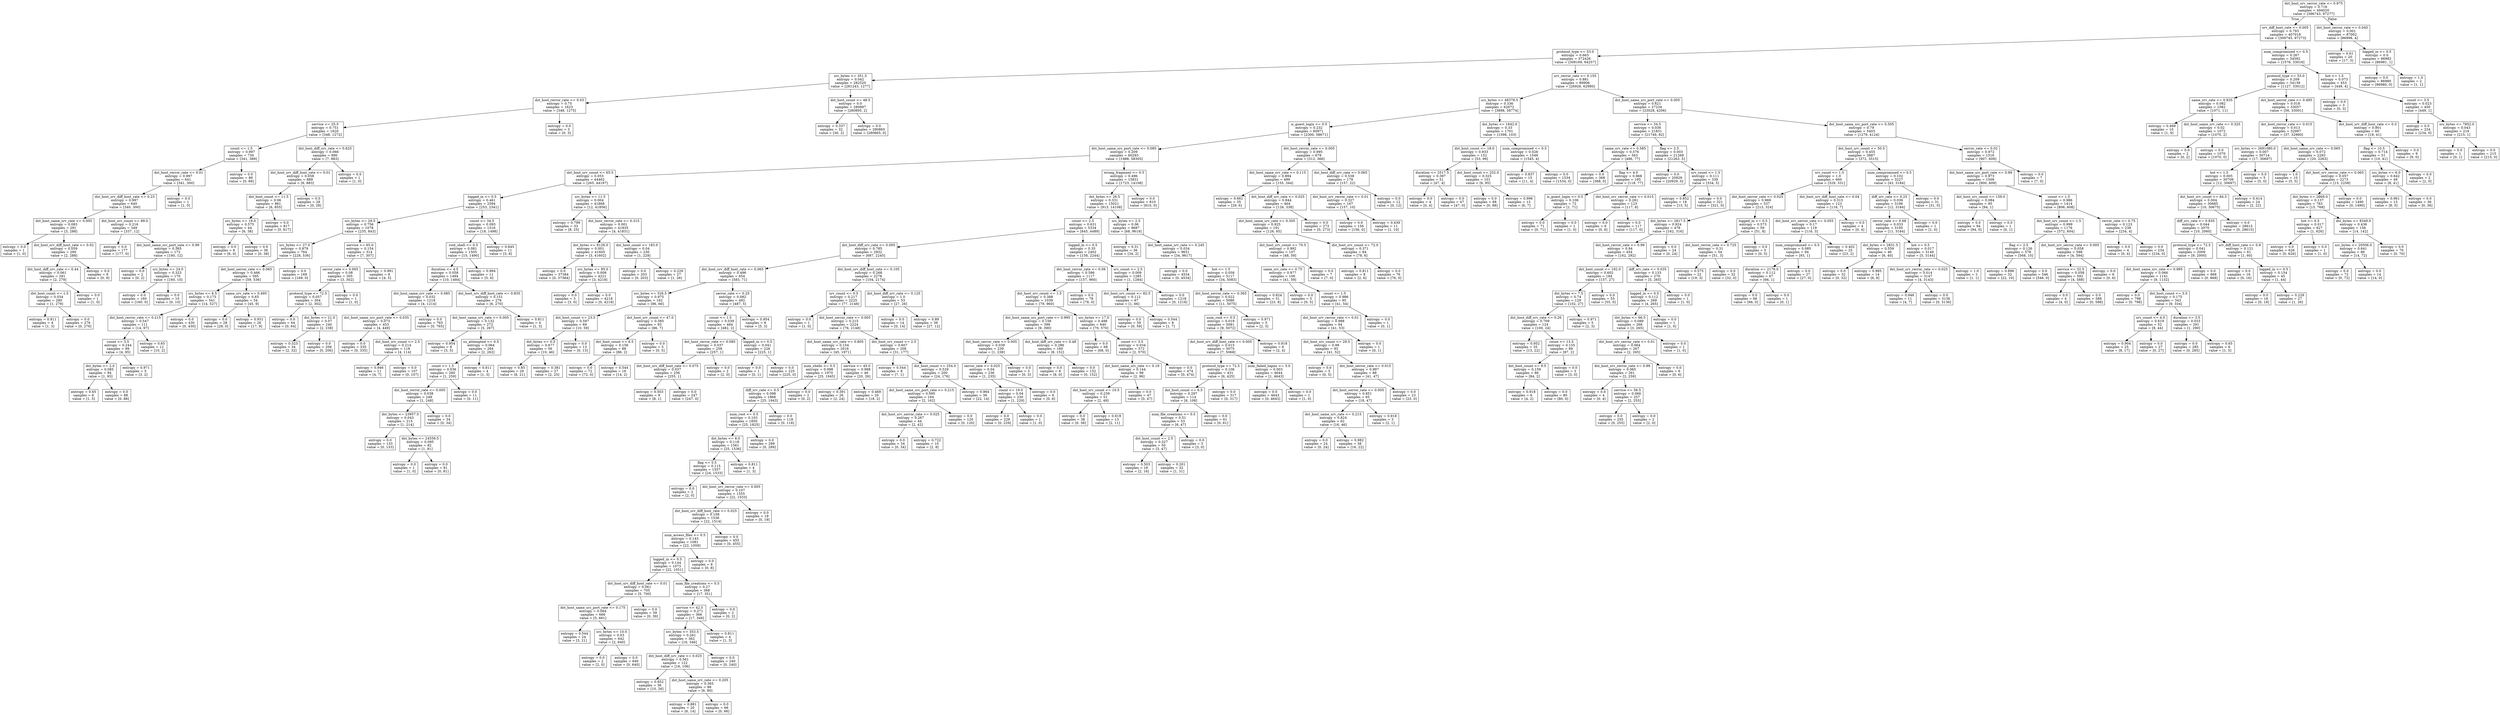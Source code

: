 digraph Tree {
node [shape=box] ;
0 [label="dst_host_srv_serror_rate <= 0.975\nentropy = 0.716\nsamples = 494020\nvalue = [396743, 97277]"] ;
1 [label="srv_diff_host_rate <= 0.005\nentropy = 0.793\nsamples = 407018\nvalue = [309745, 97273]"] ;
0 -> 1 [labeldistance=2.5, labelangle=45, headlabel="True"] ;
2 [label="protocol_type <= 53.0\nentropy = 0.663\nsamples = 372426\nvalue = [308169, 64257]"] ;
1 -> 2 ;
3 [label="src_bytes <= 351.5\nentropy = 0.042\nsamples = 282520\nvalue = [281243, 1277]"] ;
2 -> 3 ;
4 [label="dst_host_rerror_rate <= 0.03\nentropy = 0.75\nsamples = 1623\nvalue = [348, 1275]"] ;
3 -> 4 ;
5 [label="service <= 25.5\nentropy = 0.751\nsamples = 1620\nvalue = [348, 1272]"] ;
4 -> 5 ;
6 [label="count <= 1.5\nentropy = 0.997\nsamples = 730\nvalue = [341, 389]"] ;
5 -> 6 ;
7 [label="dst_host_rerror_rate <= 0.01\nentropy = 0.997\nsamples = 641\nvalue = [341, 300]"] ;
6 -> 7 ;
8 [label="dst_host_srv_diff_host_rate <= 0.23\nentropy = 0.997\nsamples = 640\nvalue = [340, 300]"] ;
7 -> 8 ;
9 [label="dst_host_same_srv_rate <= 0.005\nentropy = 0.083\nsamples = 291\nvalue = [3, 288]"] ;
8 -> 9 ;
10 [label="entropy = 0.0\nsamples = 1\nvalue = [1, 0]"] ;
9 -> 10 ;
11 [label="dst_host_srv_diff_host_rate <= 0.02\nentropy = 0.059\nsamples = 290\nvalue = [2, 288]"] ;
9 -> 11 ;
12 [label="dst_host_diff_srv_rate <= 0.44\nentropy = 0.061\nsamples = 281\nvalue = [2, 279]"] ;
11 -> 12 ;
13 [label="dst_host_count <= 1.5\nentropy = 0.034\nsamples = 280\nvalue = [1, 279]"] ;
12 -> 13 ;
14 [label="entropy = 0.811\nsamples = 4\nvalue = [1, 3]"] ;
13 -> 14 ;
15 [label="entropy = 0.0\nsamples = 276\nvalue = [0, 276]"] ;
13 -> 15 ;
16 [label="entropy = 0.0\nsamples = 1\nvalue = [1, 0]"] ;
12 -> 16 ;
17 [label="entropy = 0.0\nsamples = 9\nvalue = [0, 9]"] ;
11 -> 17 ;
18 [label="dst_host_srv_count <= 89.0\nentropy = 0.216\nsamples = 349\nvalue = [337, 12]"] ;
8 -> 18 ;
19 [label="entropy = 0.0\nsamples = 177\nvalue = [177, 0]"] ;
18 -> 19 ;
20 [label="dst_host_same_src_port_rate <= 0.99\nentropy = 0.365\nsamples = 172\nvalue = [160, 12]"] ;
18 -> 20 ;
21 [label="entropy = 0.0\nsamples = 2\nvalue = [0, 2]"] ;
20 -> 21 ;
22 [label="src_bytes <= 24.0\nentropy = 0.323\nsamples = 170\nvalue = [160, 10]"] ;
20 -> 22 ;
23 [label="entropy = 0.0\nsamples = 160\nvalue = [160, 0]"] ;
22 -> 23 ;
24 [label="entropy = 0.0\nsamples = 10\nvalue = [0, 10]"] ;
22 -> 24 ;
25 [label="entropy = 0.0\nsamples = 1\nvalue = [1, 0]"] ;
7 -> 25 ;
26 [label="entropy = 0.0\nsamples = 89\nvalue = [0, 89]"] ;
6 -> 26 ;
27 [label="dst_host_diff_srv_rate <= 0.625\nentropy = 0.066\nsamples = 890\nvalue = [7, 883]"] ;
5 -> 27 ;
28 [label="dst_host_srv_diff_host_rate <= 0.01\nentropy = 0.058\nsamples = 889\nvalue = [6, 883]"] ;
27 -> 28 ;
29 [label="dst_host_count <= 11.5\nentropy = 0.06\nsamples = 861\nvalue = [6, 855]"] ;
28 -> 29 ;
30 [label="src_bytes <= 19.0\nentropy = 0.575\nsamples = 44\nvalue = [6, 38]"] ;
29 -> 30 ;
31 [label="entropy = 0.0\nsamples = 6\nvalue = [6, 0]"] ;
30 -> 31 ;
32 [label="entropy = 0.0\nsamples = 38\nvalue = [0, 38]"] ;
30 -> 32 ;
33 [label="entropy = 0.0\nsamples = 817\nvalue = [0, 817]"] ;
29 -> 33 ;
34 [label="entropy = 0.0\nsamples = 28\nvalue = [0, 28]"] ;
28 -> 34 ;
35 [label="entropy = 0.0\nsamples = 1\nvalue = [1, 0]"] ;
27 -> 35 ;
36 [label="entropy = 0.0\nsamples = 3\nvalue = [0, 3]"] ;
4 -> 36 ;
37 [label="dst_host_count <= 48.5\nentropy = 0.0\nsamples = 280897\nvalue = [280895, 2]"] ;
3 -> 37 ;
38 [label="entropy = 0.337\nsamples = 32\nvalue = [30, 2]"] ;
37 -> 38 ;
39 [label="entropy = 0.0\nsamples = 280865\nvalue = [280865, 0]"] ;
37 -> 39 ;
40 [label="srv_rerror_rate <= 0.155\nentropy = 0.881\nsamples = 89906\nvalue = [26926, 62980]"] ;
2 -> 40 ;
41 [label="src_bytes <= 48378.5\nentropy = 0.336\nsamples = 62672\nvalue = [3898, 58774]"] ;
40 -> 41 ;
42 [label="is_guest_login <= 0.5\nentropy = 0.232\nsamples = 60971\nvalue = [2300, 58671]"] ;
41 -> 42 ;
43 [label="dst_host_same_src_port_rate <= 0.085\nentropy = 0.209\nsamples = 60293\nvalue = [1988, 58305]"] ;
42 -> 43 ;
44 [label="dst_host_srv_count <= 65.5\nentropy = 0.053\nsamples = 44462\nvalue = [265, 44197]"] ;
43 -> 44 ;
45 [label="logged_in <= 0.5\nentropy = 0.461\nsamples = 2594\nvalue = [253, 2341]"] ;
44 -> 45 ;
46 [label="src_bytes <= 29.5\nentropy = 0.756\nsamples = 1078\nvalue = [235, 843]"] ;
45 -> 46 ;
47 [label="src_bytes <= 27.0\nentropy = 0.879\nsamples = 764\nvalue = [228, 536]"] ;
46 -> 47 ;
48 [label="dst_host_serror_rate <= 0.065\nentropy = 0.466\nsamples = 595\nvalue = [59, 536]"] ;
47 -> 48 ;
49 [label="src_bytes <= 6.5\nentropy = 0.173\nsamples = 541\nvalue = [14, 527]"] ;
48 -> 49 ;
50 [label="dst_host_rerror_rate <= 0.215\nentropy = 0.547\nsamples = 111\nvalue = [14, 97]"] ;
49 -> 50 ;
51 [label="count <= 3.5\nentropy = 0.244\nsamples = 99\nvalue = [4, 95]"] ;
50 -> 51 ;
52 [label="dst_bytes <= 2.0\nentropy = 0.085\nsamples = 94\nvalue = [1, 93]"] ;
51 -> 52 ;
53 [label="entropy = 0.65\nsamples = 6\nvalue = [1, 5]"] ;
52 -> 53 ;
54 [label="entropy = 0.0\nsamples = 88\nvalue = [0, 88]"] ;
52 -> 54 ;
55 [label="entropy = 0.971\nsamples = 5\nvalue = [3, 2]"] ;
51 -> 55 ;
56 [label="entropy = 0.65\nsamples = 12\nvalue = [10, 2]"] ;
50 -> 56 ;
57 [label="entropy = 0.0\nsamples = 430\nvalue = [0, 430]"] ;
49 -> 57 ;
58 [label="same_srv_rate <= 0.495\nentropy = 0.65\nsamples = 54\nvalue = [45, 9]"] ;
48 -> 58 ;
59 [label="entropy = 0.0\nsamples = 28\nvalue = [28, 0]"] ;
58 -> 59 ;
60 [label="entropy = 0.931\nsamples = 26\nvalue = [17, 9]"] ;
58 -> 60 ;
61 [label="entropy = 0.0\nsamples = 169\nvalue = [169, 0]"] ;
47 -> 61 ;
62 [label="service <= 65.0\nentropy = 0.154\nsamples = 314\nvalue = [7, 307]"] ;
46 -> 62 ;
63 [label="serror_rate <= 0.005\nentropy = 0.08\nsamples = 305\nvalue = [3, 302]"] ;
62 -> 63 ;
64 [label="protocol_type <= 72.5\nentropy = 0.057\nsamples = 304\nvalue = [2, 302]"] ;
63 -> 64 ;
65 [label="entropy = 0.0\nsamples = 64\nvalue = [0, 64]"] ;
64 -> 65 ;
66 [label="dst_bytes <= 21.0\nentropy = 0.07\nsamples = 240\nvalue = [2, 238]"] ;
64 -> 66 ;
67 [label="entropy = 0.323\nsamples = 34\nvalue = [2, 32]"] ;
66 -> 67 ;
68 [label="entropy = 0.0\nsamples = 206\nvalue = [0, 206]"] ;
66 -> 68 ;
69 [label="entropy = 0.0\nsamples = 1\nvalue = [1, 0]"] ;
63 -> 69 ;
70 [label="entropy = 0.991\nsamples = 9\nvalue = [4, 5]"] ;
62 -> 70 ;
71 [label="count <= 34.5\nentropy = 0.093\nsamples = 1516\nvalue = [18, 1498]"] ;
45 -> 71 ;
72 [label="root_shell <= 0.5\nentropy = 0.081\nsamples = 1505\nvalue = [15, 1490]"] ;
71 -> 72 ;
73 [label="duration <= 4.5\nentropy = 0.058\nsamples = 1494\nvalue = [10, 1484]"] ;
72 -> 73 ;
74 [label="dst_host_same_srv_rate <= 0.085\nentropy = 0.032\nsamples = 1218\nvalue = [4, 1214]"] ;
73 -> 74 ;
75 [label="dst_host_same_src_port_rate <= 0.035\nentropy = 0.073\nsamples = 453\nvalue = [4, 449]"] ;
74 -> 75 ;
76 [label="entropy = 0.0\nsamples = 335\nvalue = [0, 335]"] ;
75 -> 76 ;
77 [label="dst_host_srv_count <= 2.5\nentropy = 0.214\nsamples = 118\nvalue = [4, 114]"] ;
75 -> 77 ;
78 [label="entropy = 0.946\nsamples = 11\nvalue = [4, 7]"] ;
77 -> 78 ;
79 [label="entropy = 0.0\nsamples = 107\nvalue = [0, 107]"] ;
77 -> 79 ;
80 [label="entropy = 0.0\nsamples = 765\nvalue = [0, 765]"] ;
74 -> 80 ;
81 [label="dst_host_srv_diff_host_rate <= 0.835\nentropy = 0.151\nsamples = 276\nvalue = [6, 270]"] ;
73 -> 81 ;
82 [label="dst_host_same_srv_rate <= 0.005\nentropy = 0.132\nsamples = 272\nvalue = [5, 267]"] ;
81 -> 82 ;
83 [label="entropy = 0.954\nsamples = 8\nvalue = [3, 5]"] ;
82 -> 83 ;
84 [label="su_attempted <= 0.5\nentropy = 0.064\nsamples = 264\nvalue = [2, 262]"] ;
82 -> 84 ;
85 [label="count <= 1.5\nentropy = 0.036\nsamples = 260\nvalue = [1, 259]"] ;
84 -> 85 ;
86 [label="dst_host_rerror_rate <= 0.005\nentropy = 0.038\nsamples = 249\nvalue = [1, 248]"] ;
85 -> 86 ;
87 [label="dst_bytes <= 23957.5\nentropy = 0.043\nsamples = 215\nvalue = [1, 214]"] ;
86 -> 87 ;
88 [label="entropy = 0.0\nsamples = 133\nvalue = [0, 133]"] ;
87 -> 88 ;
89 [label="dst_bytes <= 24559.5\nentropy = 0.095\nsamples = 82\nvalue = [1, 81]"] ;
87 -> 89 ;
90 [label="entropy = 0.0\nsamples = 1\nvalue = [1, 0]"] ;
89 -> 90 ;
91 [label="entropy = 0.0\nsamples = 81\nvalue = [0, 81]"] ;
89 -> 91 ;
92 [label="entropy = 0.0\nsamples = 34\nvalue = [0, 34]"] ;
86 -> 92 ;
93 [label="entropy = 0.0\nsamples = 11\nvalue = [0, 11]"] ;
85 -> 93 ;
94 [label="entropy = 0.811\nsamples = 4\nvalue = [1, 3]"] ;
84 -> 94 ;
95 [label="entropy = 0.811\nsamples = 4\nvalue = [1, 3]"] ;
81 -> 95 ;
96 [label="entropy = 0.994\nsamples = 11\nvalue = [5, 6]"] ;
72 -> 96 ;
97 [label="entropy = 0.845\nsamples = 11\nvalue = [3, 8]"] ;
71 -> 97 ;
98 [label="src_bytes <= 11.5\nentropy = 0.004\nsamples = 41868\nvalue = [12, 41856]"] ;
44 -> 98 ;
99 [label="entropy = 0.799\nsamples = 33\nvalue = [8, 25]"] ;
98 -> 99 ;
100 [label="dst_host_rerror_rate <= 0.315\nentropy = 0.001\nsamples = 41835\nvalue = [4, 41831]"] ;
98 -> 100 ;
101 [label="dst_bytes <= 8126.0\nentropy = 0.001\nsamples = 41605\nvalue = [3, 41602]"] ;
100 -> 101 ;
102 [label="entropy = 0.0\nsamples = 37384\nvalue = [0, 37384]"] ;
101 -> 102 ;
103 [label="src_bytes <= 95.0\nentropy = 0.008\nsamples = 4221\nvalue = [3, 4218]"] ;
101 -> 103 ;
104 [label="entropy = 0.0\nsamples = 3\nvalue = [3, 0]"] ;
103 -> 104 ;
105 [label="entropy = 0.0\nsamples = 4218\nvalue = [0, 4218]"] ;
103 -> 105 ;
106 [label="dst_host_count <= 183.0\nentropy = 0.04\nsamples = 230\nvalue = [1, 229]"] ;
100 -> 106 ;
107 [label="entropy = 0.0\nsamples = 203\nvalue = [0, 203]"] ;
106 -> 107 ;
108 [label="entropy = 0.229\nsamples = 27\nvalue = [1, 26]"] ;
106 -> 108 ;
109 [label="wrong_fragment <= 0.5\nentropy = 0.496\nsamples = 15831\nvalue = [1723, 14108]"] ;
43 -> 109 ;
110 [label="dst_bytes <= 26.5\nentropy = 0.331\nsamples = 15021\nvalue = [913, 14108]"] ;
109 -> 110 ;
111 [label="count <= 2.5\nentropy = 0.631\nsamples = 5334\nvalue = [845, 4489]"] ;
110 -> 111 ;
112 [label="dst_host_diff_srv_rate <= 0.005\nentropy = 0.785\nsamples = 2932\nvalue = [687, 2245]"] ;
111 -> 112 ;
113 [label="dst_host_srv_diff_host_rate <= 0.065\nentropy = 0.496\nsamples = 654\nvalue = [583, 71]"] ;
112 -> 113 ;
114 [label="src_bytes <= 326.5\nentropy = 0.975\nsamples = 162\nvalue = [96, 66]"] ;
113 -> 114 ;
115 [label="dst_host_count <= 23.5\nentropy = 0.597\nsamples = 69\nvalue = [10, 59]"] ;
114 -> 115 ;
116 [label="dst_bytes <= 0.5\nentropy = 0.677\nsamples = 56\nvalue = [10, 46]"] ;
115 -> 116 ;
117 [label="entropy = 0.85\nsamples = 29\nvalue = [8, 21]"] ;
116 -> 117 ;
118 [label="entropy = 0.381\nsamples = 27\nvalue = [2, 25]"] ;
116 -> 118 ;
119 [label="entropy = 0.0\nsamples = 13\nvalue = [0, 13]"] ;
115 -> 119 ;
120 [label="dst_host_srv_count <= 47.0\nentropy = 0.385\nsamples = 93\nvalue = [86, 7]"] ;
114 -> 120 ;
121 [label="dst_host_count <= 6.5\nentropy = 0.156\nsamples = 88\nvalue = [86, 2]"] ;
120 -> 121 ;
122 [label="entropy = 0.0\nsamples = 72\nvalue = [72, 0]"] ;
121 -> 122 ;
123 [label="entropy = 0.544\nsamples = 16\nvalue = [14, 2]"] ;
121 -> 123 ;
124 [label="entropy = 0.0\nsamples = 5\nvalue = [0, 5]"] ;
120 -> 124 ;
125 [label="serror_rate <= 0.25\nentropy = 0.082\nsamples = 492\nvalue = [487, 5]"] ;
113 -> 125 ;
126 [label="count <= 1.5\nentropy = 0.039\nsamples = 484\nvalue = [482, 2]"] ;
125 -> 126 ;
127 [label="dst_host_rerror_rate <= 0.085\nentropy = 0.037\nsamples = 258\nvalue = [257, 1]"] ;
126 -> 127 ;
128 [label="dst_host_srv_diff_host_rate <= 0.075\nentropy = 0.037\nsamples = 256\nvalue = [255, 1]"] ;
127 -> 128 ;
129 [label="entropy = 0.503\nsamples = 9\nvalue = [8, 1]"] ;
128 -> 129 ;
130 [label="entropy = 0.0\nsamples = 247\nvalue = [247, 0]"] ;
128 -> 130 ;
131 [label="entropy = 0.0\nsamples = 2\nvalue = [2, 0]"] ;
127 -> 131 ;
132 [label="logged_in <= 0.5\nentropy = 0.041\nsamples = 226\nvalue = [225, 1]"] ;
126 -> 132 ;
133 [label="entropy = 0.0\nsamples = 1\nvalue = [0, 1]"] ;
132 -> 133 ;
134 [label="entropy = 0.0\nsamples = 225\nvalue = [225, 0]"] ;
132 -> 134 ;
135 [label="entropy = 0.954\nsamples = 8\nvalue = [5, 3]"] ;
125 -> 135 ;
136 [label="dst_host_srv_diff_host_rate <= 0.105\nentropy = 0.268\nsamples = 2278\nvalue = [104, 2174]"] ;
112 -> 136 ;
137 [label="srv_count <= 0.5\nentropy = 0.217\nsamples = 2225\nvalue = [77, 2148]"] ;
136 -> 137 ;
138 [label="entropy = 0.0\nsamples = 1\nvalue = [1, 0]"] ;
137 -> 138 ;
139 [label="dst_host_serror_rate <= 0.005\nentropy = 0.215\nsamples = 2224\nvalue = [76, 2148]"] ;
137 -> 139 ;
140 [label="dst_host_same_srv_rate <= 0.805\nentropy = 0.154\nsamples = 2016\nvalue = [45, 1971]"] ;
139 -> 140 ;
141 [label="num_shells <= 0.5\nentropy = 0.098\nsamples = 1970\nvalue = [25, 1945]"] ;
140 -> 141 ;
142 [label="diff_srv_rate <= 0.5\nentropy = 0.098\nsamples = 1968\nvalue = [25, 1943]"] ;
141 -> 142 ;
143 [label="num_root <= 0.5\nentropy = 0.103\nsamples = 1850\nvalue = [25, 1825]"] ;
142 -> 143 ;
144 [label="dst_bytes <= 8.0\nentropy = 0.118\nsamples = 1561\nvalue = [25, 1536]"] ;
143 -> 144 ;
145 [label="flag <= 5.5\nentropy = 0.115\nsamples = 1557\nvalue = [24, 1533]"] ;
144 -> 145 ;
146 [label="entropy = 0.0\nsamples = 2\nvalue = [2, 0]"] ;
145 -> 146 ;
147 [label="dst_host_srv_rerror_rate <= 0.005\nentropy = 0.107\nsamples = 1555\nvalue = [22, 1533]"] ;
145 -> 147 ;
148 [label="dst_host_srv_diff_host_rate <= 0.025\nentropy = 0.108\nsamples = 1536\nvalue = [22, 1514]"] ;
147 -> 148 ;
149 [label="num_access_files <= 0.5\nentropy = 0.143\nsamples = 1081\nvalue = [22, 1059]"] ;
148 -> 149 ;
150 [label="logged_in <= 0.5\nentropy = 0.144\nsamples = 1073\nvalue = [22, 1051]"] ;
149 -> 150 ;
151 [label="dst_host_srv_diff_host_rate <= 0.01\nentropy = 0.061\nsamples = 705\nvalue = [5, 700]"] ;
150 -> 151 ;
152 [label="dst_host_same_src_port_rate <= 0.175\nentropy = 0.064\nsamples = 666\nvalue = [5, 661]"] ;
151 -> 152 ;
153 [label="entropy = 0.544\nsamples = 24\nvalue = [3, 21]"] ;
152 -> 153 ;
154 [label="src_bytes <= 10.0\nentropy = 0.03\nsamples = 642\nvalue = [2, 640]"] ;
152 -> 154 ;
155 [label="entropy = 0.0\nsamples = 2\nvalue = [2, 0]"] ;
154 -> 155 ;
156 [label="entropy = 0.0\nsamples = 640\nvalue = [0, 640]"] ;
154 -> 156 ;
157 [label="entropy = 0.0\nsamples = 39\nvalue = [0, 39]"] ;
151 -> 157 ;
158 [label="num_file_creations <= 0.5\nentropy = 0.27\nsamples = 368\nvalue = [17, 351]"] ;
150 -> 158 ;
159 [label="service <= 42.5\nentropy = 0.271\nsamples = 366\nvalue = [17, 349]"] ;
158 -> 159 ;
160 [label="src_bytes <= 353.5\nentropy = 0.261\nsamples = 362\nvalue = [16, 346]"] ;
159 -> 160 ;
161 [label="dst_host_diff_srv_rate <= 0.025\nentropy = 0.561\nsamples = 122\nvalue = [16, 106]"] ;
160 -> 161 ;
162 [label="entropy = 0.852\nsamples = 36\nvalue = [10, 26]"] ;
161 -> 162 ;
163 [label="dst_host_same_srv_rate <= 0.205\nentropy = 0.365\nsamples = 86\nvalue = [6, 80]"] ;
161 -> 163 ;
164 [label="entropy = 0.881\nsamples = 20\nvalue = [6, 14]"] ;
163 -> 164 ;
165 [label="entropy = 0.0\nsamples = 66\nvalue = [0, 66]"] ;
163 -> 165 ;
166 [label="entropy = 0.0\nsamples = 240\nvalue = [0, 240]"] ;
160 -> 166 ;
167 [label="entropy = 0.811\nsamples = 4\nvalue = [1, 3]"] ;
159 -> 167 ;
168 [label="entropy = 0.0\nsamples = 2\nvalue = [0, 2]"] ;
158 -> 168 ;
169 [label="entropy = 0.0\nsamples = 8\nvalue = [0, 8]"] ;
149 -> 169 ;
170 [label="entropy = 0.0\nsamples = 455\nvalue = [0, 455]"] ;
148 -> 170 ;
171 [label="entropy = 0.0\nsamples = 19\nvalue = [0, 19]"] ;
147 -> 171 ;
172 [label="entropy = 0.811\nsamples = 4\nvalue = [1, 3]"] ;
144 -> 172 ;
173 [label="entropy = 0.0\nsamples = 289\nvalue = [0, 289]"] ;
143 -> 173 ;
174 [label="entropy = 0.0\nsamples = 118\nvalue = [0, 118]"] ;
142 -> 174 ;
175 [label="entropy = 0.0\nsamples = 2\nvalue = [0, 2]"] ;
141 -> 175 ;
176 [label="service <= 45.0\nentropy = 0.988\nsamples = 46\nvalue = [20, 26]"] ;
140 -> 176 ;
177 [label="entropy = 0.391\nsamples = 26\nvalue = [2, 24]"] ;
176 -> 177 ;
178 [label="entropy = 0.469\nsamples = 20\nvalue = [18, 2]"] ;
176 -> 178 ;
179 [label="dst_host_srv_count <= 2.5\nentropy = 0.607\nsamples = 208\nvalue = [31, 177]"] ;
139 -> 179 ;
180 [label="entropy = 0.544\nsamples = 8\nvalue = [7, 1]"] ;
179 -> 180 ;
181 [label="dst_host_count <= 254.0\nentropy = 0.529\nsamples = 200\nvalue = [24, 176]"] ;
179 -> 181 ;
182 [label="dst_host_same_src_port_rate <= 0.215\nentropy = 0.095\nsamples = 164\nvalue = [2, 162]"] ;
181 -> 182 ;
183 [label="dst_host_srv_serror_rate <= 0.025\nentropy = 0.267\nsamples = 44\nvalue = [2, 42]"] ;
182 -> 183 ;
184 [label="entropy = 0.0\nsamples = 34\nvalue = [0, 34]"] ;
183 -> 184 ;
185 [label="entropy = 0.722\nsamples = 10\nvalue = [2, 8]"] ;
183 -> 185 ;
186 [label="entropy = 0.0\nsamples = 120\nvalue = [0, 120]"] ;
182 -> 186 ;
187 [label="entropy = 0.964\nsamples = 36\nvalue = [22, 14]"] ;
181 -> 187 ;
188 [label="dst_host_diff_srv_rate <= 0.125\nentropy = 1.0\nsamples = 53\nvalue = [27, 26]"] ;
136 -> 188 ;
189 [label="entropy = 0.0\nsamples = 14\nvalue = [0, 14]"] ;
188 -> 189 ;
190 [label="entropy = 0.89\nsamples = 39\nvalue = [27, 12]"] ;
188 -> 190 ;
191 [label="logged_in <= 0.5\nentropy = 0.35\nsamples = 2402\nvalue = [158, 2244]"] ;
111 -> 191 ;
192 [label="dst_host_rerror_rate <= 0.09\nentropy = 0.586\nsamples = 1117\nvalue = [157, 960]"] ;
191 -> 192 ;
193 [label="dst_host_srv_count <= 1.5\nentropy = 0.388\nsamples = 1039\nvalue = [79, 960]"] ;
192 -> 193 ;
194 [label="dst_host_same_src_port_rate <= 0.995\nentropy = 0.156\nsamples = 399\nvalue = [9, 390]"] ;
193 -> 194 ;
195 [label="dst_host_serror_rate <= 0.005\nentropy = 0.039\nsamples = 239\nvalue = [1, 238]"] ;
194 -> 195 ;
196 [label="serror_rate <= 0.025\nentropy = 0.04\nsamples = 236\nvalue = [1, 235]"] ;
195 -> 196 ;
197 [label="count <= 19.0\nentropy = 0.04\nsamples = 230\nvalue = [1, 229]"] ;
196 -> 197 ;
198 [label="entropy = 0.0\nsamples = 229\nvalue = [0, 229]"] ;
197 -> 198 ;
199 [label="entropy = 0.0\nsamples = 1\nvalue = [1, 0]"] ;
197 -> 199 ;
200 [label="entropy = 0.0\nsamples = 6\nvalue = [0, 6]"] ;
196 -> 200 ;
201 [label="entropy = 0.0\nsamples = 3\nvalue = [0, 3]"] ;
195 -> 201 ;
202 [label="dst_host_diff_srv_rate <= 0.48\nentropy = 0.286\nsamples = 160\nvalue = [8, 152]"] ;
194 -> 202 ;
203 [label="entropy = 0.0\nsamples = 8\nvalue = [8, 0]"] ;
202 -> 203 ;
204 [label="entropy = 0.0\nsamples = 152\nvalue = [0, 152]"] ;
202 -> 204 ;
205 [label="src_bytes <= 17.0\nentropy = 0.498\nsamples = 640\nvalue = [70, 570]"] ;
193 -> 205 ;
206 [label="entropy = 0.0\nsamples = 68\nvalue = [68, 0]"] ;
205 -> 206 ;
207 [label="count <= 3.5\nentropy = 0.034\nsamples = 572\nvalue = [2, 570]"] ;
205 -> 207 ;
208 [label="dst_host_same_srv_rate <= 0.19\nentropy = 0.144\nsamples = 98\nvalue = [2, 96]"] ;
207 -> 208 ;
209 [label="dst_host_srv_count <= 10.5\nentropy = 0.239\nsamples = 51\nvalue = [2, 49]"] ;
208 -> 209 ;
210 [label="entropy = 0.0\nsamples = 38\nvalue = [0, 38]"] ;
209 -> 210 ;
211 [label="entropy = 0.619\nsamples = 13\nvalue = [2, 11]"] ;
209 -> 211 ;
212 [label="entropy = 0.0\nsamples = 47\nvalue = [0, 47]"] ;
208 -> 212 ;
213 [label="entropy = 0.0\nsamples = 474\nvalue = [0, 474]"] ;
207 -> 213 ;
214 [label="entropy = 0.0\nsamples = 78\nvalue = [78, 0]"] ;
192 -> 214 ;
215 [label="srv_count <= 2.5\nentropy = 0.009\nsamples = 1285\nvalue = [1, 1284]"] ;
191 -> 215 ;
216 [label="dst_host_srv_count <= 82.5\nentropy = 0.112\nsamples = 67\nvalue = [1, 66]"] ;
215 -> 216 ;
217 [label="entropy = 0.0\nsamples = 59\nvalue = [0, 59]"] ;
216 -> 217 ;
218 [label="entropy = 0.544\nsamples = 8\nvalue = [1, 7]"] ;
216 -> 218 ;
219 [label="entropy = 0.0\nsamples = 1218\nvalue = [0, 1218]"] ;
215 -> 219 ;
220 [label="src_bytes <= 2.5\nentropy = 0.06\nsamples = 9687\nvalue = [68, 9619]"] ;
110 -> 220 ;
221 [label="entropy = 0.31\nsamples = 36\nvalue = [34, 2]"] ;
220 -> 221 ;
222 [label="dst_host_same_srv_rate <= 0.245\nentropy = 0.034\nsamples = 9651\nvalue = [34, 9617]"] ;
220 -> 222 ;
223 [label="entropy = 0.0\nsamples = 4534\nvalue = [0, 4534]"] ;
222 -> 223 ;
224 [label="hot <= 1.5\nentropy = 0.058\nsamples = 5117\nvalue = [34, 5083]"] ;
222 -> 224 ;
225 [label="dst_host_serror_rate <= 0.365\nentropy = 0.022\nsamples = 5086\nvalue = [11, 5075]"] ;
224 -> 225 ;
226 [label="num_root <= 0.5\nentropy = 0.019\nsamples = 5081\nvalue = [9, 5072]"] ;
225 -> 226 ;
227 [label="dst_host_srv_diff_host_rate <= 0.005\nentropy = 0.015\nsamples = 5075\nvalue = [7, 5068]"] ;
226 -> 227 ;
228 [label="protocol_type <= 72.5\nentropy = 0.106\nsamples = 431\nvalue = [6, 425]"] ;
227 -> 228 ;
229 [label="dst_host_count <= 6.5\nentropy = 0.297\nsamples = 114\nvalue = [6, 108]"] ;
228 -> 229 ;
230 [label="num_file_creations <= 0.5\nentropy = 0.51\nsamples = 53\nvalue = [6, 47]"] ;
229 -> 230 ;
231 [label="dst_host_count <= 2.5\nentropy = 0.327\nsamples = 50\nvalue = [3, 47]"] ;
230 -> 231 ;
232 [label="entropy = 0.503\nsamples = 18\nvalue = [2, 16]"] ;
231 -> 232 ;
233 [label="entropy = 0.201\nsamples = 32\nvalue = [1, 31]"] ;
231 -> 233 ;
234 [label="entropy = 0.0\nsamples = 3\nvalue = [3, 0]"] ;
230 -> 234 ;
235 [label="entropy = 0.0\nsamples = 61\nvalue = [0, 61]"] ;
229 -> 235 ;
236 [label="entropy = 0.0\nsamples = 317\nvalue = [0, 317]"] ;
228 -> 236 ;
237 [label="num_failed_logins <= 3.0\nentropy = 0.003\nsamples = 4644\nvalue = [1, 4643]"] ;
227 -> 237 ;
238 [label="entropy = 0.0\nsamples = 4643\nvalue = [0, 4643]"] ;
237 -> 238 ;
239 [label="entropy = 0.0\nsamples = 1\nvalue = [1, 0]"] ;
237 -> 239 ;
240 [label="entropy = 0.918\nsamples = 6\nvalue = [2, 4]"] ;
226 -> 240 ;
241 [label="entropy = 0.971\nsamples = 5\nvalue = [2, 3]"] ;
225 -> 241 ;
242 [label="entropy = 0.824\nsamples = 31\nvalue = [23, 8]"] ;
224 -> 242 ;
243 [label="entropy = 0.0\nsamples = 810\nvalue = [810, 0]"] ;
109 -> 243 ;
244 [label="dst_host_rerror_rate <= 0.005\nentropy = 0.995\nsamples = 678\nvalue = [312, 366]"] ;
42 -> 244 ;
245 [label="dst_host_same_srv_rate <= 0.115\nentropy = 0.894\nsamples = 499\nvalue = [155, 344]"] ;
244 -> 245 ;
246 [label="entropy = 0.661\nsamples = 35\nvalue = [29, 6]"] ;
245 -> 246 ;
247 [label="dst_host_diff_srv_rate <= 0.025\nentropy = 0.844\nsamples = 464\nvalue = [126, 338]"] ;
245 -> 247 ;
248 [label="dst_host_same_srv_rate <= 0.305\nentropy = 0.925\nsamples = 191\nvalue = [126, 65]"] ;
247 -> 248 ;
249 [label="dst_host_srv_count <= 70.5\nentropy = 0.992\nsamples = 107\nvalue = [48, 59]"] ;
248 -> 249 ;
250 [label="same_srv_rate <= 0.75\nentropy = 0.977\nsamples = 100\nvalue = [41, 59]"] ;
249 -> 250 ;
251 [label="entropy = 0.0\nsamples = 5\nvalue = [0, 5]"] ;
250 -> 251 ;
252 [label="count <= 1.5\nentropy = 0.986\nsamples = 95\nvalue = [41, 54]"] ;
250 -> 252 ;
253 [label="dst_host_srv_rerror_rate <= 0.01\nentropy = 0.988\nsamples = 94\nvalue = [41, 53]"] ;
252 -> 253 ;
254 [label="dst_host_srv_count <= 29.5\nentropy = 0.99\nsamples = 93\nvalue = [41, 52]"] ;
253 -> 254 ;
255 [label="entropy = 0.0\nsamples = 5\nvalue = [0, 5]"] ;
254 -> 255 ;
256 [label="dst_host_serror_rate <= 0.015\nentropy = 0.997\nsamples = 88\nvalue = [41, 47]"] ;
254 -> 256 ;
257 [label="dst_host_serror_rate <= 0.005\nentropy = 0.851\nsamples = 65\nvalue = [18, 47]"] ;
256 -> 257 ;
258 [label="dst_host_same_srv_rate <= 0.215\nentropy = 0.824\nsamples = 62\nvalue = [16, 46]"] ;
257 -> 258 ;
259 [label="entropy = 0.0\nsamples = 24\nvalue = [0, 24]"] ;
258 -> 259 ;
260 [label="entropy = 0.982\nsamples = 38\nvalue = [16, 22]"] ;
258 -> 260 ;
261 [label="entropy = 0.918\nsamples = 3\nvalue = [2, 1]"] ;
257 -> 261 ;
262 [label="entropy = 0.0\nsamples = 23\nvalue = [23, 0]"] ;
256 -> 262 ;
263 [label="entropy = 0.0\nsamples = 1\nvalue = [0, 1]"] ;
253 -> 263 ;
264 [label="entropy = 0.0\nsamples = 1\nvalue = [0, 1]"] ;
252 -> 264 ;
265 [label="entropy = 0.0\nsamples = 7\nvalue = [7, 0]"] ;
249 -> 265 ;
266 [label="dst_host_srv_count <= 72.0\nentropy = 0.371\nsamples = 84\nvalue = [78, 6]"] ;
248 -> 266 ;
267 [label="entropy = 0.811\nsamples = 8\nvalue = [2, 6]"] ;
266 -> 267 ;
268 [label="entropy = 0.0\nsamples = 76\nvalue = [76, 0]"] ;
266 -> 268 ;
269 [label="entropy = 0.0\nsamples = 273\nvalue = [0, 273]"] ;
247 -> 269 ;
270 [label="dst_host_diff_srv_rate <= 0.065\nentropy = 0.538\nsamples = 179\nvalue = [157, 22]"] ;
244 -> 270 ;
271 [label="dst_host_srv_rerror_rate <= 0.01\nentropy = 0.327\nsamples = 167\nvalue = [157, 10]"] ;
270 -> 271 ;
272 [label="entropy = 0.0\nsamples = 156\nvalue = [156, 0]"] ;
271 -> 272 ;
273 [label="entropy = 0.439\nsamples = 11\nvalue = [1, 10]"] ;
271 -> 273 ;
274 [label="entropy = 0.0\nsamples = 12\nvalue = [0, 12]"] ;
270 -> 274 ;
275 [label="dst_bytes <= 1642.0\nentropy = 0.33\nsamples = 1701\nvalue = [1598, 103]"] ;
41 -> 275 ;
276 [label="dst_host_count <= 18.0\nentropy = 0.933\nsamples = 152\nvalue = [53, 99]"] ;
275 -> 276 ;
277 [label="duration <= 2517.5\nentropy = 0.397\nsamples = 51\nvalue = [47, 4]"] ;
276 -> 277 ;
278 [label="entropy = 0.0\nsamples = 4\nvalue = [0, 4]"] ;
277 -> 278 ;
279 [label="entropy = 0.0\nsamples = 47\nvalue = [47, 0]"] ;
277 -> 279 ;
280 [label="dst_host_count <= 252.0\nentropy = 0.325\nsamples = 101\nvalue = [6, 95]"] ;
276 -> 280 ;
281 [label="entropy = 0.0\nsamples = 88\nvalue = [0, 88]"] ;
280 -> 281 ;
282 [label="entropy = 0.996\nsamples = 13\nvalue = [6, 7]"] ;
280 -> 282 ;
283 [label="num_compromised <= 0.5\nentropy = 0.026\nsamples = 1549\nvalue = [1545, 4]"] ;
275 -> 283 ;
284 [label="entropy = 0.837\nsamples = 15\nvalue = [11, 4]"] ;
283 -> 284 ;
285 [label="entropy = 0.0\nsamples = 1534\nvalue = [1534, 0]"] ;
283 -> 285 ;
286 [label="dst_host_same_src_port_rate <= 0.005\nentropy = 0.621\nsamples = 27234\nvalue = [23028, 4206]"] ;
40 -> 286 ;
287 [label="service <= 34.5\nentropy = 0.036\nsamples = 21831\nvalue = [21749, 82]"] ;
286 -> 287 ;
288 [label="same_srv_rate <= 0.585\nentropy = 0.576\nsamples = 563\nvalue = [486, 77]"] ;
287 -> 288 ;
289 [label="entropy = 0.0\nsamples = 368\nvalue = [368, 0]"] ;
288 -> 289 ;
290 [label="flag <= 4.0\nentropy = 0.968\nsamples = 195\nvalue = [118, 77]"] ;
288 -> 290 ;
291 [label="is_guest_login <= 0.5\nentropy = 0.106\nsamples = 72\nvalue = [1, 71]"] ;
290 -> 291 ;
292 [label="entropy = 0.0\nsamples = 71\nvalue = [0, 71]"] ;
291 -> 292 ;
293 [label="entropy = 0.0\nsamples = 1\nvalue = [1, 0]"] ;
291 -> 293 ;
294 [label="dst_host_srv_rerror_rate <= 0.015\nentropy = 0.281\nsamples = 123\nvalue = [117, 6]"] ;
290 -> 294 ;
295 [label="entropy = 0.0\nsamples = 6\nvalue = [0, 6]"] ;
294 -> 295 ;
296 [label="entropy = 0.0\nsamples = 117\nvalue = [117, 0]"] ;
294 -> 296 ;
297 [label="flag <= 2.5\nentropy = 0.003\nsamples = 21268\nvalue = [21263, 5]"] ;
287 -> 297 ;
298 [label="entropy = 0.0\nsamples = 20929\nvalue = [20929, 0]"] ;
297 -> 298 ;
299 [label="srv_count <= 1.5\nentropy = 0.111\nsamples = 339\nvalue = [334, 5]"] ;
297 -> 299 ;
300 [label="entropy = 0.852\nsamples = 18\nvalue = [13, 5]"] ;
299 -> 300 ;
301 [label="entropy = 0.0\nsamples = 321\nvalue = [321, 0]"] ;
299 -> 301 ;
302 [label="dst_host_same_src_port_rate <= 0.505\nentropy = 0.79\nsamples = 5403\nvalue = [1279, 4124]"] ;
286 -> 302 ;
303 [label="dst_host_srv_count <= 50.5\nentropy = 0.455\nsamples = 3887\nvalue = [372, 3515]"] ;
302 -> 303 ;
304 [label="srv_count <= 1.5\nentropy = 1.0\nsamples = 660\nvalue = [329, 331]"] ;
303 -> 304 ;
305 [label="dst_host_serror_rate <= 0.025\nentropy = 0.969\nsamples = 537\nvalue = [213, 324]"] ;
304 -> 305 ;
306 [label="dst_bytes <= 2817.5\nentropy = 0.924\nsamples = 478\nvalue = [162, 316]"] ;
305 -> 306 ;
307 [label="dst_host_rerror_rate <= 0.99\nentropy = 0.94\nsamples = 454\nvalue = [162, 292]"] ;
306 -> 307 ;
308 [label="dst_host_count <= 192.0\nentropy = 0.602\nsamples = 184\nvalue = [157, 27]"] ;
307 -> 308 ;
309 [label="dst_bytes <= 7.5\nentropy = 0.74\nsamples = 129\nvalue = [102, 27]"] ;
308 -> 309 ;
310 [label="dst_host_diff_srv_rate <= 0.26\nentropy = 0.709\nsamples = 124\nvalue = [100, 24]"] ;
309 -> 310 ;
311 [label="entropy = 0.952\nsamples = 35\nvalue = [13, 22]"] ;
310 -> 311 ;
312 [label="count <= 13.5\nentropy = 0.155\nsamples = 89\nvalue = [87, 2]"] ;
310 -> 312 ;
313 [label="dst_host_count <= 9.5\nentropy = 0.159\nsamples = 86\nvalue = [84, 2]"] ;
312 -> 313 ;
314 [label="entropy = 0.918\nsamples = 6\nvalue = [4, 2]"] ;
313 -> 314 ;
315 [label="entropy = 0.0\nsamples = 80\nvalue = [80, 0]"] ;
313 -> 315 ;
316 [label="entropy = 0.0\nsamples = 3\nvalue = [3, 0]"] ;
312 -> 316 ;
317 [label="entropy = 0.971\nsamples = 5\nvalue = [2, 3]"] ;
309 -> 317 ;
318 [label="entropy = 0.0\nsamples = 55\nvalue = [55, 0]"] ;
308 -> 318 ;
319 [label="diff_srv_rate <= 0.035\nentropy = 0.133\nsamples = 270\nvalue = [5, 265]"] ;
307 -> 319 ;
320 [label="logged_in <= 0.5\nentropy = 0.112\nsamples = 269\nvalue = [4, 265]"] ;
319 -> 320 ;
321 [label="dst_bytes <= 66.5\nentropy = 0.089\nsamples = 268\nvalue = [3, 265]"] ;
320 -> 321 ;
322 [label="dst_host_srv_serror_rate <= 0.01\nentropy = 0.064\nsamples = 267\nvalue = [2, 265]"] ;
321 -> 322 ;
323 [label="dst_host_srv_rerror_rate <= 0.99\nentropy = 0.065\nsamples = 261\nvalue = [2, 259]"] ;
322 -> 323 ;
324 [label="entropy = 0.0\nsamples = 4\nvalue = [0, 4]"] ;
323 -> 324 ;
325 [label="service <= 56.5\nentropy = 0.066\nsamples = 257\nvalue = [2, 255]"] ;
323 -> 325 ;
326 [label="entropy = 0.0\nsamples = 255\nvalue = [0, 255]"] ;
325 -> 326 ;
327 [label="entropy = 0.0\nsamples = 2\nvalue = [2, 0]"] ;
325 -> 327 ;
328 [label="entropy = 0.0\nsamples = 6\nvalue = [0, 6]"] ;
322 -> 328 ;
329 [label="entropy = 0.0\nsamples = 1\nvalue = [1, 0]"] ;
321 -> 329 ;
330 [label="entropy = 0.0\nsamples = 1\nvalue = [1, 0]"] ;
320 -> 330 ;
331 [label="entropy = 0.0\nsamples = 1\nvalue = [1, 0]"] ;
319 -> 331 ;
332 [label="entropy = 0.0\nsamples = 24\nvalue = [0, 24]"] ;
306 -> 332 ;
333 [label="logged_in <= 0.5\nentropy = 0.573\nsamples = 59\nvalue = [51, 8]"] ;
305 -> 333 ;
334 [label="dst_host_rerror_rate <= 0.725\nentropy = 0.31\nsamples = 54\nvalue = [51, 3]"] ;
333 -> 334 ;
335 [label="entropy = 0.575\nsamples = 22\nvalue = [19, 3]"] ;
334 -> 335 ;
336 [label="entropy = 0.0\nsamples = 32\nvalue = [32, 0]"] ;
334 -> 336 ;
337 [label="entropy = 0.0\nsamples = 5\nvalue = [0, 5]"] ;
333 -> 337 ;
338 [label="dst_host_srv_diff_host_rate <= 0.04\nentropy = 0.315\nsamples = 123\nvalue = [116, 7]"] ;
304 -> 338 ;
339 [label="dst_host_srv_serror_rate <= 0.055\nentropy = 0.17\nsamples = 119\nvalue = [116, 3]"] ;
338 -> 339 ;
340 [label="num_compromised <= 0.5\nentropy = 0.085\nsamples = 94\nvalue = [93, 1]"] ;
339 -> 340 ;
341 [label="duration <= 2176.0\nentropy = 0.112\nsamples = 67\nvalue = [66, 1]"] ;
340 -> 341 ;
342 [label="entropy = 0.0\nsamples = 66\nvalue = [66, 0]"] ;
341 -> 342 ;
343 [label="entropy = 0.0\nsamples = 1\nvalue = [0, 1]"] ;
341 -> 343 ;
344 [label="entropy = 0.0\nsamples = 27\nvalue = [27, 0]"] ;
340 -> 344 ;
345 [label="entropy = 0.402\nsamples = 25\nvalue = [23, 2]"] ;
339 -> 345 ;
346 [label="entropy = 0.0\nsamples = 4\nvalue = [0, 4]"] ;
338 -> 346 ;
347 [label="num_compromised <= 0.5\nentropy = 0.102\nsamples = 3227\nvalue = [43, 3184]"] ;
303 -> 347 ;
348 [label="diff_srv_rate <= 0.25\nentropy = 0.036\nsamples = 3196\nvalue = [12, 3184]"] ;
347 -> 348 ;
349 [label="rerror_rate <= 0.68\nentropy = 0.033\nsamples = 3195\nvalue = [11, 3184]"] ;
348 -> 349 ;
350 [label="dst_bytes <= 2831.5\nentropy = 0.559\nsamples = 46\nvalue = [6, 40]"] ;
349 -> 350 ;
351 [label="entropy = 0.0\nsamples = 32\nvalue = [0, 32]"] ;
350 -> 351 ;
352 [label="entropy = 0.985\nsamples = 14\nvalue = [6, 8]"] ;
350 -> 352 ;
353 [label="hot <= 0.5\nentropy = 0.017\nsamples = 3149\nvalue = [5, 3144]"] ;
349 -> 353 ;
354 [label="dst_host_srv_rerror_rate <= 0.025\nentropy = 0.014\nsamples = 3147\nvalue = [4, 3143]"] ;
353 -> 354 ;
355 [label="entropy = 0.946\nsamples = 11\nvalue = [4, 7]"] ;
354 -> 355 ;
356 [label="entropy = 0.0\nsamples = 3136\nvalue = [0, 3136]"] ;
354 -> 356 ;
357 [label="entropy = 1.0\nsamples = 2\nvalue = [1, 1]"] ;
353 -> 357 ;
358 [label="entropy = 0.0\nsamples = 1\nvalue = [1, 0]"] ;
348 -> 358 ;
359 [label="entropy = 0.0\nsamples = 31\nvalue = [31, 0]"] ;
347 -> 359 ;
360 [label="serror_rate <= 0.02\nentropy = 0.972\nsamples = 1516\nvalue = [907, 609]"] ;
302 -> 360 ;
361 [label="dst_host_same_src_port_rate <= 0.99\nentropy = 0.973\nsamples = 1509\nvalue = [900, 609]"] ;
360 -> 361 ;
362 [label="dst_host_srv_count <= 159.0\nentropy = 0.084\nsamples = 95\nvalue = [94, 1]"] ;
361 -> 362 ;
363 [label="entropy = 0.0\nsamples = 94\nvalue = [94, 0]"] ;
362 -> 363 ;
364 [label="entropy = 0.0\nsamples = 1\nvalue = [0, 1]"] ;
362 -> 364 ;
365 [label="count <= 1.5\nentropy = 0.986\nsamples = 1414\nvalue = [806, 608]"] ;
361 -> 365 ;
366 [label="dst_host_srv_count <= 1.5\nentropy = 0.999\nsamples = 1176\nvalue = [572, 604]"] ;
365 -> 366 ;
367 [label="flag <= 2.5\nentropy = 0.126\nsamples = 578\nvalue = [568, 10]"] ;
366 -> 367 ;
368 [label="entropy = 0.896\nsamples = 32\nvalue = [22, 10]"] ;
367 -> 368 ;
369 [label="entropy = 0.0\nsamples = 546\nvalue = [546, 0]"] ;
367 -> 369 ;
370 [label="dst_host_srv_serror_rate <= 0.005\nentropy = 0.058\nsamples = 598\nvalue = [4, 594]"] ;
366 -> 370 ;
371 [label="service <= 32.5\nentropy = 0.058\nsamples = 592\nvalue = [4, 588]"] ;
370 -> 371 ;
372 [label="entropy = 0.0\nsamples = 4\nvalue = [4, 0]"] ;
371 -> 372 ;
373 [label="entropy = 0.0\nsamples = 588\nvalue = [0, 588]"] ;
371 -> 373 ;
374 [label="entropy = 0.0\nsamples = 6\nvalue = [0, 6]"] ;
370 -> 374 ;
375 [label="rerror_rate <= 0.75\nentropy = 0.123\nsamples = 238\nvalue = [234, 4]"] ;
365 -> 375 ;
376 [label="entropy = 0.0\nsamples = 4\nvalue = [0, 4]"] ;
375 -> 376 ;
377 [label="entropy = 0.0\nsamples = 234\nvalue = [234, 0]"] ;
375 -> 377 ;
378 [label="entropy = 0.0\nsamples = 7\nvalue = [7, 0]"] ;
360 -> 378 ;
379 [label="num_compromised <= 0.5\nentropy = 0.267\nsamples = 34592\nvalue = [1576, 33016]"] ;
1 -> 379 ;
380 [label="protocol_type <= 53.0\nentropy = 0.209\nsamples = 34139\nvalue = [1127, 33012]"] ;
379 -> 380 ;
381 [label="same_srv_rate <= 0.835\nentropy = 0.082\nsamples = 1082\nvalue = [1071, 11]"] ;
380 -> 381 ;
382 [label="entropy = 0.469\nsamples = 10\nvalue = [1, 9]"] ;
381 -> 382 ;
383 [label="dst_host_same_srv_rate <= 0.325\nentropy = 0.02\nsamples = 1072\nvalue = [1070, 2]"] ;
381 -> 383 ;
384 [label="entropy = 0.0\nsamples = 2\nvalue = [0, 2]"] ;
383 -> 384 ;
385 [label="entropy = 0.0\nsamples = 1070\nvalue = [1070, 0]"] ;
383 -> 385 ;
386 [label="dst_host_serror_rate <= 0.495\nentropy = 0.018\nsamples = 33057\nvalue = [56, 33001]"] ;
380 -> 386 ;
387 [label="dst_host_rerror_rate <= 0.015\nentropy = 0.013\nsamples = 32997\nvalue = [37, 32960]"] ;
386 -> 387 ;
388 [label="src_bytes <= 2691080.0\nentropy = 0.007\nsamples = 30714\nvalue = [17, 30697]"] ;
387 -> 388 ;
389 [label="hot <= 1.5\nentropy = 0.005\nsamples = 30709\nvalue = [12, 30697]"] ;
388 -> 389 ;
390 [label="dst_host_srv_count <= 84.5\nentropy = 0.004\nsamples = 30685\nvalue = [10, 30675]"] ;
389 -> 390 ;
391 [label="diff_srv_rate <= 0.835\nentropy = 0.044\nsamples = 2070\nvalue = [10, 2060]"] ;
390 -> 391 ;
392 [label="protocol_type <= 72.5\nentropy = 0.041\nsamples = 2009\nvalue = [9, 2000]"] ;
391 -> 392 ;
393 [label="dst_host_same_srv_rate <= 0.995\nentropy = 0.066\nsamples = 1141\nvalue = [9, 1132]"] ;
392 -> 393 ;
394 [label="entropy = 0.0\nsamples = 798\nvalue = [0, 798]"] ;
393 -> 394 ;
395 [label="dst_host_count <= 3.5\nentropy = 0.175\nsamples = 343\nvalue = [9, 334]"] ;
393 -> 395 ;
396 [label="srv_count <= 4.5\nentropy = 0.619\nsamples = 52\nvalue = [8, 44]"] ;
395 -> 396 ;
397 [label="entropy = 0.904\nsamples = 25\nvalue = [8, 17]"] ;
396 -> 397 ;
398 [label="entropy = 0.0\nsamples = 27\nvalue = [0, 27]"] ;
396 -> 398 ;
399 [label="duration <= 3.5\nentropy = 0.033\nsamples = 291\nvalue = [1, 290]"] ;
395 -> 399 ;
400 [label="entropy = 0.0\nsamples = 285\nvalue = [0, 285]"] ;
399 -> 400 ;
401 [label="entropy = 0.65\nsamples = 6\nvalue = [1, 5]"] ;
399 -> 401 ;
402 [label="entropy = 0.0\nsamples = 868\nvalue = [0, 868]"] ;
392 -> 402 ;
403 [label="srv_diff_host_rate <= 0.9\nentropy = 0.121\nsamples = 61\nvalue = [1, 60]"] ;
391 -> 403 ;
404 [label="entropy = 0.0\nsamples = 16\nvalue = [0, 16]"] ;
403 -> 404 ;
405 [label="logged_in <= 0.5\nentropy = 0.154\nsamples = 45\nvalue = [1, 44]"] ;
403 -> 405 ;
406 [label="entropy = 0.0\nsamples = 18\nvalue = [0, 18]"] ;
405 -> 406 ;
407 [label="entropy = 0.229\nsamples = 27\nvalue = [1, 26]"] ;
405 -> 407 ;
408 [label="entropy = 0.0\nsamples = 28615\nvalue = [0, 28615]"] ;
390 -> 408 ;
409 [label="entropy = 0.414\nsamples = 24\nvalue = [2, 22]"] ;
389 -> 409 ;
410 [label="entropy = 0.0\nsamples = 5\nvalue = [5, 0]"] ;
388 -> 410 ;
411 [label="dst_host_same_srv_rate <= 0.065\nentropy = 0.072\nsamples = 2283\nvalue = [20, 2263]"] ;
387 -> 411 ;
412 [label="entropy = 1.0\nsamples = 10\nvalue = [5, 5]"] ;
411 -> 412 ;
413 [label="dst_host_srv_rerror_rate <= 0.065\nentropy = 0.057\nsamples = 2273\nvalue = [15, 2258]"] ;
411 -> 413 ;
414 [label="dst_bytes <= 2869.0\nentropy = 0.137\nsamples = 783\nvalue = [15, 768]"] ;
413 -> 414 ;
415 [label="hot <= 0.5\nentropy = 0.017\nsamples = 627\nvalue = [1, 626]"] ;
414 -> 415 ;
416 [label="entropy = 0.0\nsamples = 626\nvalue = [0, 626]"] ;
415 -> 416 ;
417 [label="entropy = 0.0\nsamples = 1\nvalue = [1, 0]"] ;
415 -> 417 ;
418 [label="dst_bytes <= 8349.0\nentropy = 0.436\nsamples = 156\nvalue = [14, 142]"] ;
414 -> 418 ;
419 [label="src_bytes <= 20506.0\nentropy = 0.641\nsamples = 86\nvalue = [14, 72]"] ;
418 -> 419 ;
420 [label="entropy = 0.0\nsamples = 72\nvalue = [0, 72]"] ;
419 -> 420 ;
421 [label="entropy = 0.0\nsamples = 14\nvalue = [14, 0]"] ;
419 -> 421 ;
422 [label="entropy = 0.0\nsamples = 70\nvalue = [0, 70]"] ;
418 -> 422 ;
423 [label="entropy = 0.0\nsamples = 1490\nvalue = [0, 1490]"] ;
413 -> 423 ;
424 [label="dst_host_srv_diff_host_rate <= 0.3\nentropy = 0.901\nsamples = 60\nvalue = [19, 41]"] ;
386 -> 424 ;
425 [label="flag <= 10.5\nentropy = 0.714\nsamples = 51\nvalue = [10, 41]"] ;
424 -> 425 ;
426 [label="src_bytes <= 6.0\nentropy = 0.642\nsamples = 49\nvalue = [8, 41]"] ;
425 -> 426 ;
427 [label="entropy = 0.961\nsamples = 13\nvalue = [8, 5]"] ;
426 -> 427 ;
428 [label="entropy = 0.0\nsamples = 36\nvalue = [0, 36]"] ;
426 -> 428 ;
429 [label="entropy = 0.0\nsamples = 2\nvalue = [2, 0]"] ;
425 -> 429 ;
430 [label="entropy = 0.0\nsamples = 9\nvalue = [9, 0]"] ;
424 -> 430 ;
431 [label="hot <= 1.5\nentropy = 0.073\nsamples = 453\nvalue = [449, 4]"] ;
379 -> 431 ;
432 [label="entropy = 0.0\nsamples = 3\nvalue = [0, 3]"] ;
431 -> 432 ;
433 [label="count <= 3.5\nentropy = 0.023\nsamples = 450\nvalue = [449, 1]"] ;
431 -> 433 ;
434 [label="entropy = 0.0\nsamples = 234\nvalue = [234, 0]"] ;
433 -> 434 ;
435 [label="src_bytes <= 7852.0\nentropy = 0.043\nsamples = 216\nvalue = [215, 1]"] ;
433 -> 435 ;
436 [label="entropy = 0.0\nsamples = 1\nvalue = [0, 1]"] ;
435 -> 436 ;
437 [label="entropy = 0.0\nsamples = 215\nvalue = [215, 0]"] ;
435 -> 437 ;
438 [label="dst_host_serror_rate <= 0.045\nentropy = 0.001\nsamples = 87002\nvalue = [86998, 4]"] ;
0 -> 438 [labeldistance=2.5, labelangle=-45, headlabel="False"] ;
439 [label="entropy = 0.61\nsamples = 20\nvalue = [17, 3]"] ;
438 -> 439 ;
440 [label="logged_in <= 0.5\nentropy = 0.0\nsamples = 86982\nvalue = [86981, 1]"] ;
438 -> 440 ;
441 [label="entropy = 0.0\nsamples = 86980\nvalue = [86980, 0]"] ;
440 -> 441 ;
442 [label="entropy = 1.0\nsamples = 2\nvalue = [1, 1]"] ;
440 -> 442 ;
}